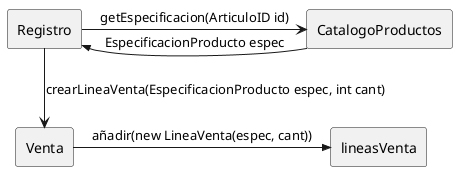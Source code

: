 @startuml comunicationDiagramUML
agent Registro
agent CatalogoProductos
agent Venta
agent lineasVenta

Registro->CatalogoProductos: getEspecificacion(ArticuloID id)
CatalogoProductos->>Registro: EspecificacionProducto espec
Registro-->Venta: crearLineaVenta(EspecificacionProducto espec, int cant)
Venta->>lineasVenta: añadir(new LineaVenta(espec, cant))

@enduml